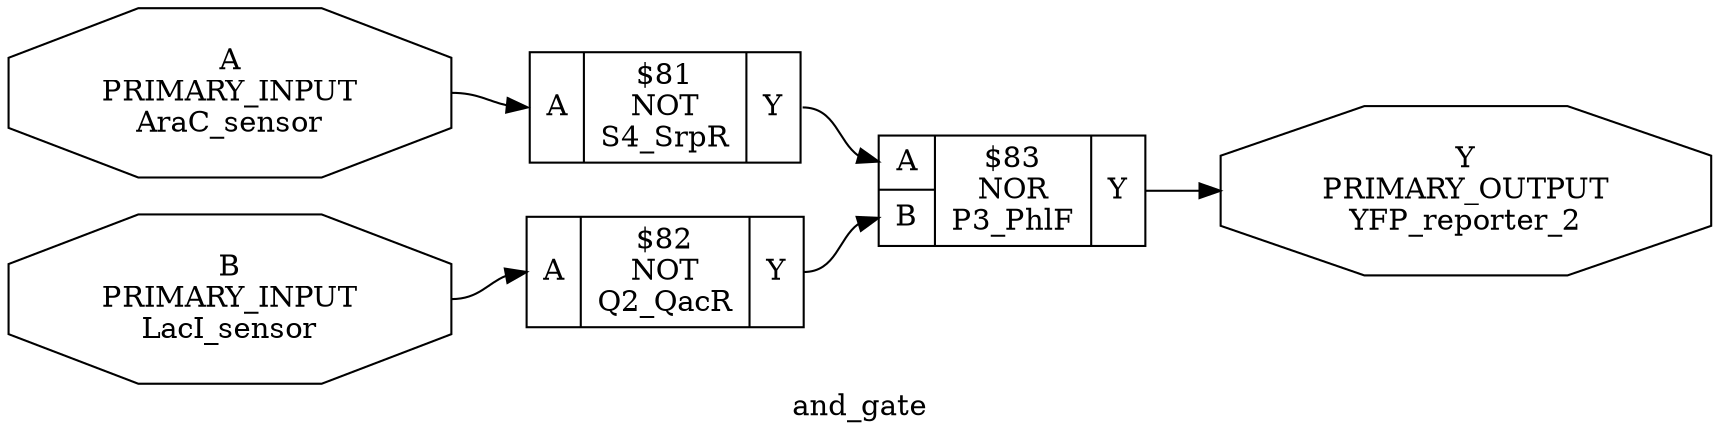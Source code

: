 digraph "and_gate" {
label="and_gate";
rankdir="LR";
remincross=true;
n3 [ shape=octagon, label="A\nPRIMARY_INPUT\nAraC_sensor", fontcolor="black"];
n4 [ shape=octagon, label="B\nPRIMARY_INPUT\nLacI_sensor", fontcolor="black"];
n5 [ shape=octagon, label="Y\nPRIMARY_OUTPUT\nYFP_reporter_2", fontcolor="black"];
c6 [ shape=record, label="{{<p3> A}|$81\nNOT\nS4_SrpR|{<p5> Y}}",  ];
c7 [ shape=record, label="{{<p3> A}|$82\nNOT\nQ2_QacR|{<p5> Y}}",  ];
c8 [ shape=record, label="{{<p3> A|<p4> B}|$83\nNOR\nP3_PhlF|{<p5> Y}}",  ];
c6:p5:e -> c8:p3:w [color="black", fontcolor="black", label=""];
c7:p5:e -> c8:p4:w [color="black", fontcolor="black", label=""];
n3:e -> c6:p3:w [color="black", fontcolor="black", label=""];
n4:e -> c7:p3:w [color="black", fontcolor="black", label=""];
c8:p5:e -> n5:w [color="black", fontcolor="black", label=""];
}
